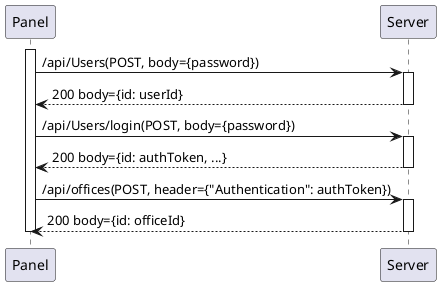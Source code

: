 @startuml
activate Panel
Panel -> Server : /api/Users(POST, body={password})
activate Server
Panel <-- Server : 200 body={id: userId}
deactivate Server
Panel -> Server : /api/Users/login(POST, body={password})
activate Server
Panel <-- Server : 200 body={id: authToken, ...}
deactivate Server
Panel -> Server : /api/offices(POST, header={"Authentication": authToken})
activate Server
Panel <-- Server : 200 body={id: officeId}
deactivate Server
deactivate Panel
@enduml
